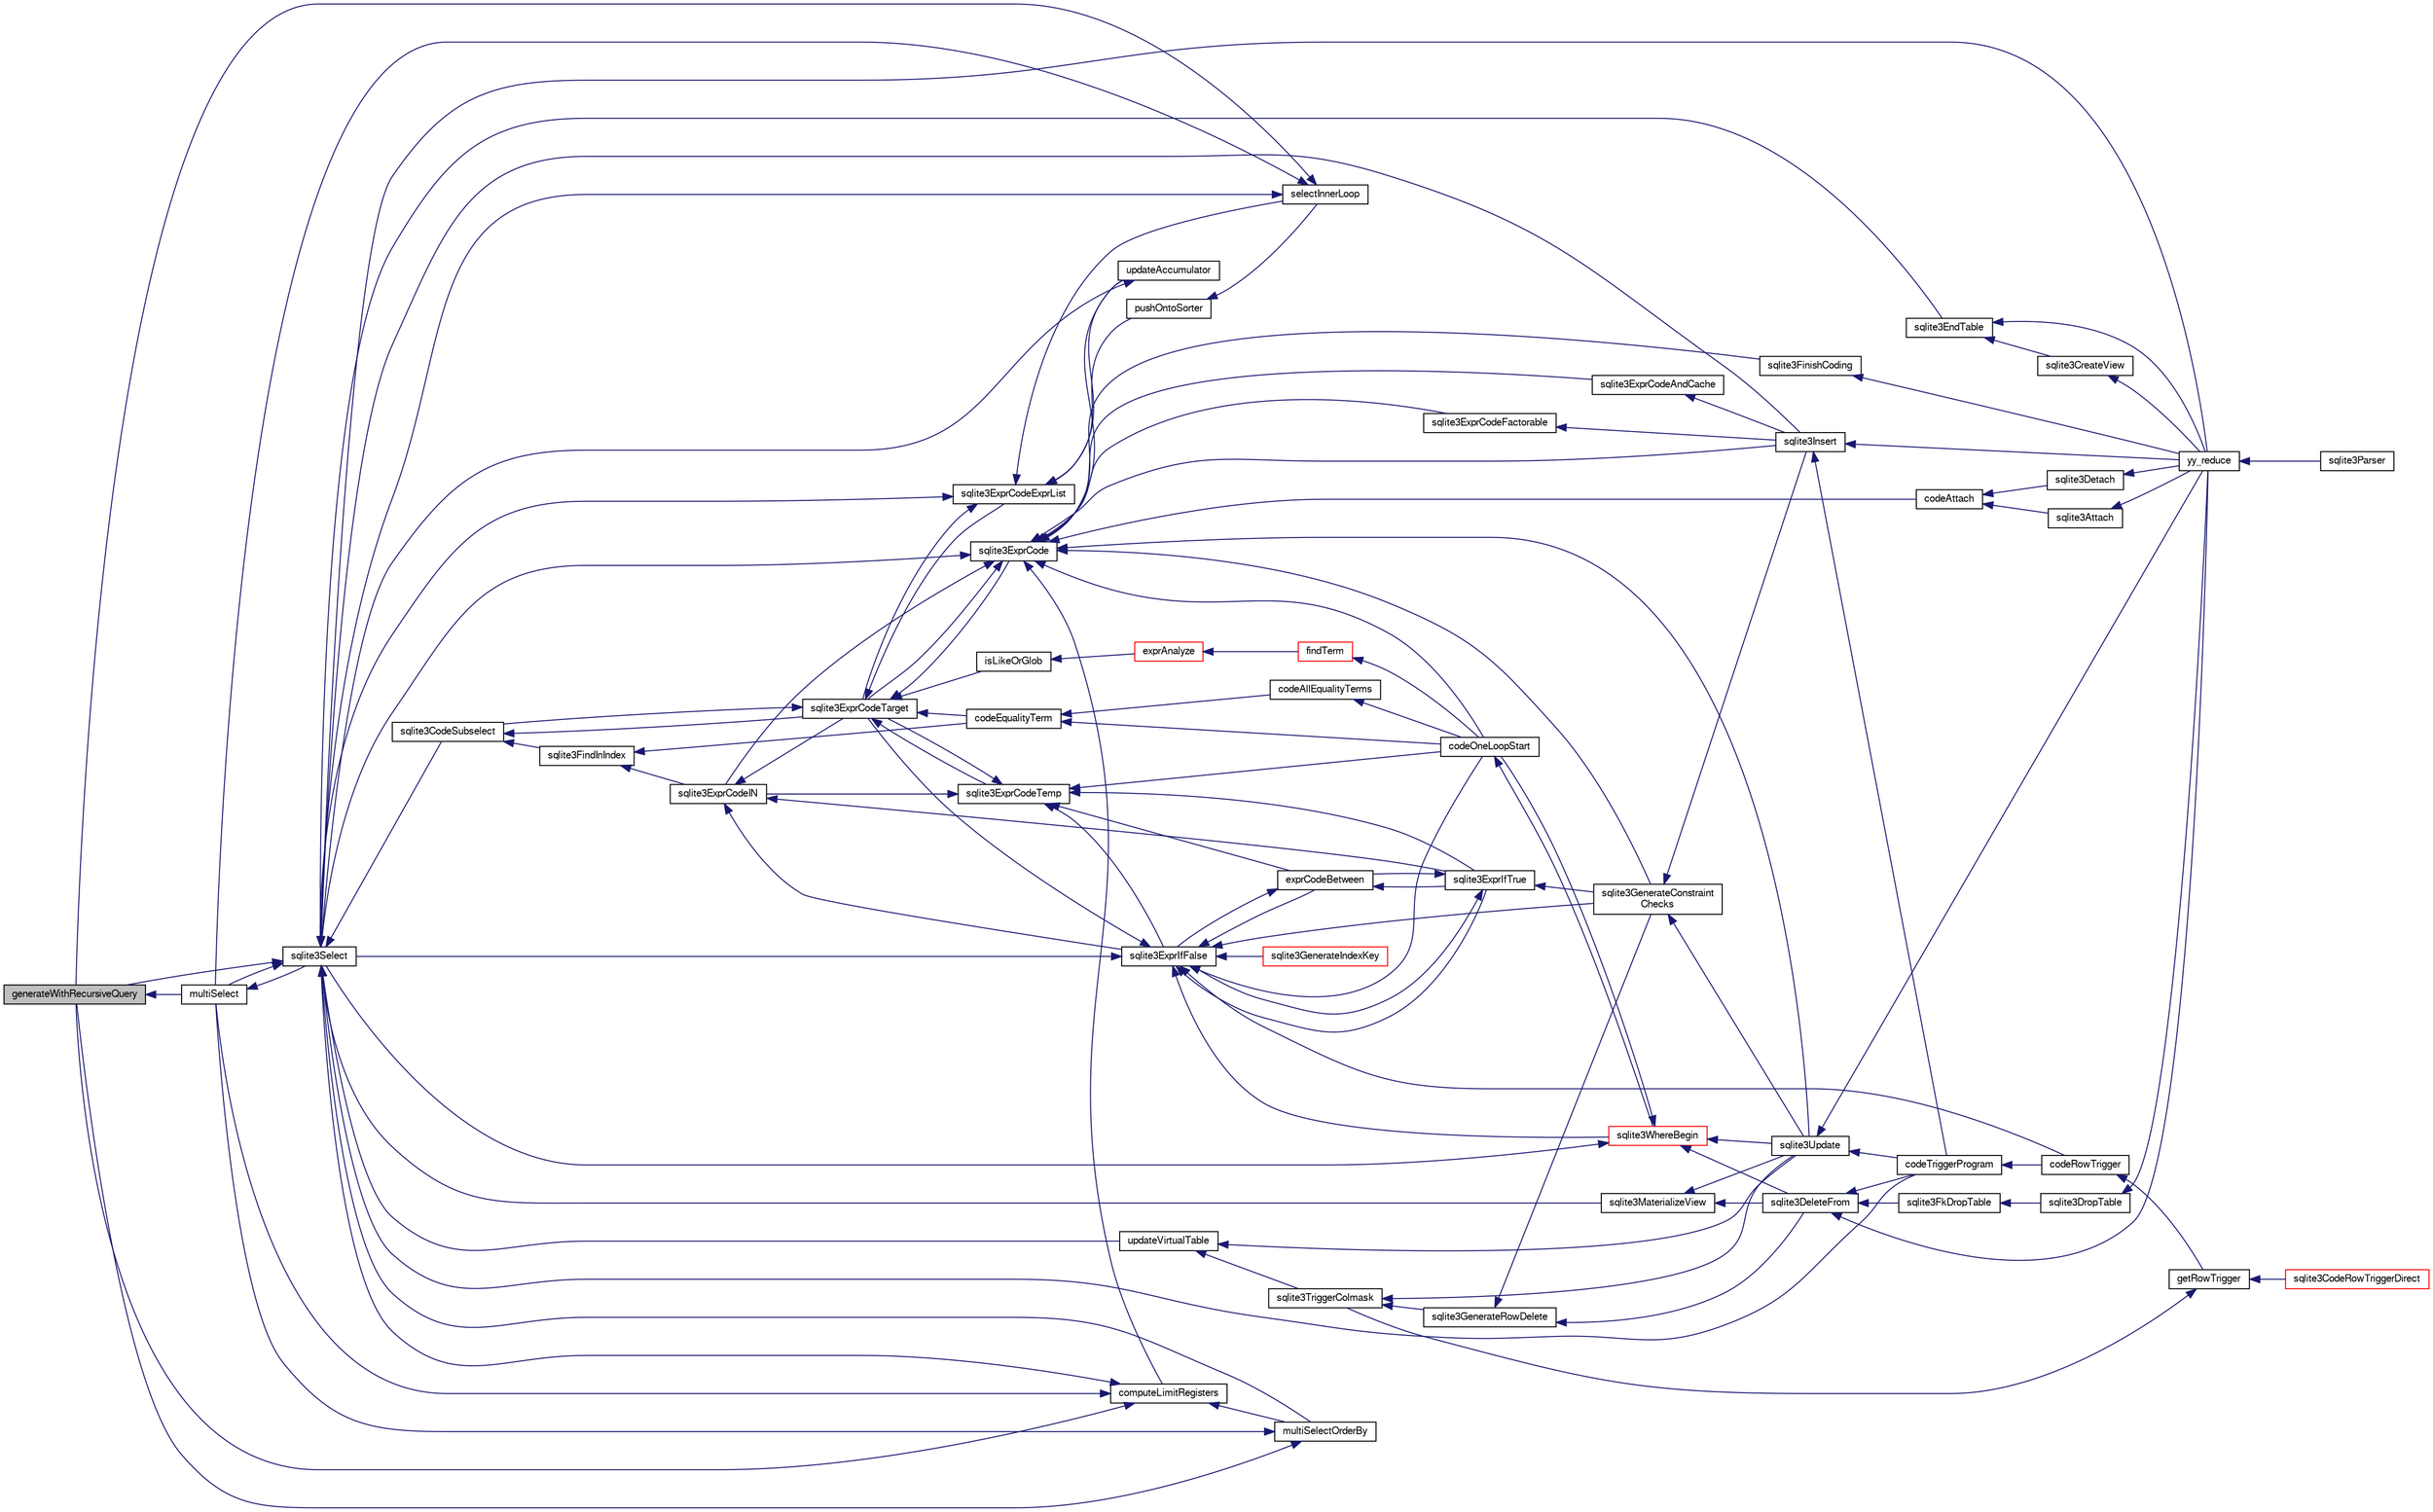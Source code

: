 digraph "generateWithRecursiveQuery"
{
  edge [fontname="FreeSans",fontsize="10",labelfontname="FreeSans",labelfontsize="10"];
  node [fontname="FreeSans",fontsize="10",shape=record];
  rankdir="LR";
  Node126090 [label="generateWithRecursiveQuery",height=0.2,width=0.4,color="black", fillcolor="grey75", style="filled", fontcolor="black"];
  Node126090 -> Node126091 [dir="back",color="midnightblue",fontsize="10",style="solid",fontname="FreeSans"];
  Node126091 [label="multiSelect",height=0.2,width=0.4,color="black", fillcolor="white", style="filled",URL="$sqlite3_8c.html#a6456c61f3d9b2389738753cedfa24fa7"];
  Node126091 -> Node126092 [dir="back",color="midnightblue",fontsize="10",style="solid",fontname="FreeSans"];
  Node126092 [label="sqlite3Select",height=0.2,width=0.4,color="black", fillcolor="white", style="filled",URL="$sqlite3_8c.html#a2465ee8c956209ba4b272477b7c21a45"];
  Node126092 -> Node126093 [dir="back",color="midnightblue",fontsize="10",style="solid",fontname="FreeSans"];
  Node126093 [label="sqlite3CodeSubselect",height=0.2,width=0.4,color="black", fillcolor="white", style="filled",URL="$sqlite3_8c.html#aa69b46d2204a1d1b110107a1be12ee0c"];
  Node126093 -> Node126094 [dir="back",color="midnightblue",fontsize="10",style="solid",fontname="FreeSans"];
  Node126094 [label="sqlite3FindInIndex",height=0.2,width=0.4,color="black", fillcolor="white", style="filled",URL="$sqlite3_8c.html#af7d8c56ab0231f44bb5f87b3fafeffb2"];
  Node126094 -> Node126095 [dir="back",color="midnightblue",fontsize="10",style="solid",fontname="FreeSans"];
  Node126095 [label="sqlite3ExprCodeIN",height=0.2,width=0.4,color="black", fillcolor="white", style="filled",URL="$sqlite3_8c.html#ad9cf4f5b5ffb90c24a4a0900c8626193"];
  Node126095 -> Node126096 [dir="back",color="midnightblue",fontsize="10",style="solid",fontname="FreeSans"];
  Node126096 [label="sqlite3ExprCodeTarget",height=0.2,width=0.4,color="black", fillcolor="white", style="filled",URL="$sqlite3_8c.html#a4f308397a0a3ed299ed31aaa1ae2a293"];
  Node126096 -> Node126093 [dir="back",color="midnightblue",fontsize="10",style="solid",fontname="FreeSans"];
  Node126096 -> Node126097 [dir="back",color="midnightblue",fontsize="10",style="solid",fontname="FreeSans"];
  Node126097 [label="sqlite3ExprCodeTemp",height=0.2,width=0.4,color="black", fillcolor="white", style="filled",URL="$sqlite3_8c.html#a3bc5c1ccb3c5851847e2aeb4a84ae1fc"];
  Node126097 -> Node126095 [dir="back",color="midnightblue",fontsize="10",style="solid",fontname="FreeSans"];
  Node126097 -> Node126096 [dir="back",color="midnightblue",fontsize="10",style="solid",fontname="FreeSans"];
  Node126097 -> Node126098 [dir="back",color="midnightblue",fontsize="10",style="solid",fontname="FreeSans"];
  Node126098 [label="exprCodeBetween",height=0.2,width=0.4,color="black", fillcolor="white", style="filled",URL="$sqlite3_8c.html#abd053493214542bca8f406f42145d173"];
  Node126098 -> Node126099 [dir="back",color="midnightblue",fontsize="10",style="solid",fontname="FreeSans"];
  Node126099 [label="sqlite3ExprIfTrue",height=0.2,width=0.4,color="black", fillcolor="white", style="filled",URL="$sqlite3_8c.html#ad93a55237c23e1b743ab1f59df1a1444"];
  Node126099 -> Node126098 [dir="back",color="midnightblue",fontsize="10",style="solid",fontname="FreeSans"];
  Node126099 -> Node126100 [dir="back",color="midnightblue",fontsize="10",style="solid",fontname="FreeSans"];
  Node126100 [label="sqlite3ExprIfFalse",height=0.2,width=0.4,color="black", fillcolor="white", style="filled",URL="$sqlite3_8c.html#af97ecccb5d56e321e118414b08f65b71"];
  Node126100 -> Node126096 [dir="back",color="midnightblue",fontsize="10",style="solid",fontname="FreeSans"];
  Node126100 -> Node126098 [dir="back",color="midnightblue",fontsize="10",style="solid",fontname="FreeSans"];
  Node126100 -> Node126099 [dir="back",color="midnightblue",fontsize="10",style="solid",fontname="FreeSans"];
  Node126100 -> Node126101 [dir="back",color="midnightblue",fontsize="10",style="solid",fontname="FreeSans"];
  Node126101 [label="sqlite3GenerateIndexKey",height=0.2,width=0.4,color="red", fillcolor="white", style="filled",URL="$sqlite3_8c.html#ab85ac93d5c5e6760f45f07897be7f272"];
  Node126100 -> Node126127 [dir="back",color="midnightblue",fontsize="10",style="solid",fontname="FreeSans"];
  Node126127 [label="sqlite3GenerateConstraint\lChecks",height=0.2,width=0.4,color="black", fillcolor="white", style="filled",URL="$sqlite3_8c.html#aef639c1e6a0c0a67ca6e7690ad931bd2"];
  Node126127 -> Node126125 [dir="back",color="midnightblue",fontsize="10",style="solid",fontname="FreeSans"];
  Node126125 [label="sqlite3Insert",height=0.2,width=0.4,color="black", fillcolor="white", style="filled",URL="$sqlite3_8c.html#a5b17c9c2000bae6bdff8e6be48d7dc2b"];
  Node126125 -> Node126118 [dir="back",color="midnightblue",fontsize="10",style="solid",fontname="FreeSans"];
  Node126118 [label="codeTriggerProgram",height=0.2,width=0.4,color="black", fillcolor="white", style="filled",URL="$sqlite3_8c.html#a120801f59d9281d201d2ff4b2606836e"];
  Node126118 -> Node126119 [dir="back",color="midnightblue",fontsize="10",style="solid",fontname="FreeSans"];
  Node126119 [label="codeRowTrigger",height=0.2,width=0.4,color="black", fillcolor="white", style="filled",URL="$sqlite3_8c.html#a463cea5aaaf388b560b206570a0022fc"];
  Node126119 -> Node126120 [dir="back",color="midnightblue",fontsize="10",style="solid",fontname="FreeSans"];
  Node126120 [label="getRowTrigger",height=0.2,width=0.4,color="black", fillcolor="white", style="filled",URL="$sqlite3_8c.html#a69626ef20b540d1a2b19cf56f3f45689"];
  Node126120 -> Node126121 [dir="back",color="midnightblue",fontsize="10",style="solid",fontname="FreeSans"];
  Node126121 [label="sqlite3CodeRowTriggerDirect",height=0.2,width=0.4,color="red", fillcolor="white", style="filled",URL="$sqlite3_8c.html#ad92829f9001bcf89a0299dad5a48acd4"];
  Node126120 -> Node126126 [dir="back",color="midnightblue",fontsize="10",style="solid",fontname="FreeSans"];
  Node126126 [label="sqlite3TriggerColmask",height=0.2,width=0.4,color="black", fillcolor="white", style="filled",URL="$sqlite3_8c.html#acace8e99e37ae5e84ea03c65e820c540"];
  Node126126 -> Node126114 [dir="back",color="midnightblue",fontsize="10",style="solid",fontname="FreeSans"];
  Node126114 [label="sqlite3GenerateRowDelete",height=0.2,width=0.4,color="black", fillcolor="white", style="filled",URL="$sqlite3_8c.html#a2c76cbf3027fc18fdbb8cb4cd96b77d9"];
  Node126114 -> Node126115 [dir="back",color="midnightblue",fontsize="10",style="solid",fontname="FreeSans"];
  Node126115 [label="sqlite3DeleteFrom",height=0.2,width=0.4,color="black", fillcolor="white", style="filled",URL="$sqlite3_8c.html#ab9b4b45349188b49eabb23f94608a091"];
  Node126115 -> Node126116 [dir="back",color="midnightblue",fontsize="10",style="solid",fontname="FreeSans"];
  Node126116 [label="sqlite3FkDropTable",height=0.2,width=0.4,color="black", fillcolor="white", style="filled",URL="$sqlite3_8c.html#a1218c6fc74e89152ceaa4760e82f5ef9"];
  Node126116 -> Node126117 [dir="back",color="midnightblue",fontsize="10",style="solid",fontname="FreeSans"];
  Node126117 [label="sqlite3DropTable",height=0.2,width=0.4,color="black", fillcolor="white", style="filled",URL="$sqlite3_8c.html#a5534f77364b5568783c0e50db3c9defb"];
  Node126117 -> Node126105 [dir="back",color="midnightblue",fontsize="10",style="solid",fontname="FreeSans"];
  Node126105 [label="yy_reduce",height=0.2,width=0.4,color="black", fillcolor="white", style="filled",URL="$sqlite3_8c.html#a7c419a9b25711c666a9a2449ef377f14"];
  Node126105 -> Node126106 [dir="back",color="midnightblue",fontsize="10",style="solid",fontname="FreeSans"];
  Node126106 [label="sqlite3Parser",height=0.2,width=0.4,color="black", fillcolor="white", style="filled",URL="$sqlite3_8c.html#a0327d71a5fabe0b6a343d78a2602e72a"];
  Node126115 -> Node126118 [dir="back",color="midnightblue",fontsize="10",style="solid",fontname="FreeSans"];
  Node126115 -> Node126105 [dir="back",color="midnightblue",fontsize="10",style="solid",fontname="FreeSans"];
  Node126114 -> Node126127 [dir="back",color="midnightblue",fontsize="10",style="solid",fontname="FreeSans"];
  Node126126 -> Node126123 [dir="back",color="midnightblue",fontsize="10",style="solid",fontname="FreeSans"];
  Node126123 [label="sqlite3Update",height=0.2,width=0.4,color="black", fillcolor="white", style="filled",URL="$sqlite3_8c.html#ac5aa67c46e8cc8174566fabe6809fafa"];
  Node126123 -> Node126118 [dir="back",color="midnightblue",fontsize="10",style="solid",fontname="FreeSans"];
  Node126123 -> Node126105 [dir="back",color="midnightblue",fontsize="10",style="solid",fontname="FreeSans"];
  Node126125 -> Node126105 [dir="back",color="midnightblue",fontsize="10",style="solid",fontname="FreeSans"];
  Node126127 -> Node126123 [dir="back",color="midnightblue",fontsize="10",style="solid",fontname="FreeSans"];
  Node126100 -> Node126092 [dir="back",color="midnightblue",fontsize="10",style="solid",fontname="FreeSans"];
  Node126100 -> Node126119 [dir="back",color="midnightblue",fontsize="10",style="solid",fontname="FreeSans"];
  Node126100 -> Node126133 [dir="back",color="midnightblue",fontsize="10",style="solid",fontname="FreeSans"];
  Node126133 [label="codeOneLoopStart",height=0.2,width=0.4,color="black", fillcolor="white", style="filled",URL="$sqlite3_8c.html#aa868875120b151c169cc79139ed6e008"];
  Node126133 -> Node126130 [dir="back",color="midnightblue",fontsize="10",style="solid",fontname="FreeSans"];
  Node126130 [label="sqlite3WhereBegin",height=0.2,width=0.4,color="red", fillcolor="white", style="filled",URL="$sqlite3_8c.html#acad049f5c9a96a8118cffd5e5ce89f7c"];
  Node126130 -> Node126115 [dir="back",color="midnightblue",fontsize="10",style="solid",fontname="FreeSans"];
  Node126130 -> Node126092 [dir="back",color="midnightblue",fontsize="10",style="solid",fontname="FreeSans"];
  Node126130 -> Node126123 [dir="back",color="midnightblue",fontsize="10",style="solid",fontname="FreeSans"];
  Node126130 -> Node126133 [dir="back",color="midnightblue",fontsize="10",style="solid",fontname="FreeSans"];
  Node126100 -> Node126130 [dir="back",color="midnightblue",fontsize="10",style="solid",fontname="FreeSans"];
  Node126099 -> Node126127 [dir="back",color="midnightblue",fontsize="10",style="solid",fontname="FreeSans"];
  Node126098 -> Node126100 [dir="back",color="midnightblue",fontsize="10",style="solid",fontname="FreeSans"];
  Node126097 -> Node126099 [dir="back",color="midnightblue",fontsize="10",style="solid",fontname="FreeSans"];
  Node126097 -> Node126100 [dir="back",color="midnightblue",fontsize="10",style="solid",fontname="FreeSans"];
  Node126097 -> Node126133 [dir="back",color="midnightblue",fontsize="10",style="solid",fontname="FreeSans"];
  Node126096 -> Node126134 [dir="back",color="midnightblue",fontsize="10",style="solid",fontname="FreeSans"];
  Node126134 [label="sqlite3ExprCode",height=0.2,width=0.4,color="black", fillcolor="white", style="filled",URL="$sqlite3_8c.html#a75f270fb0b111b86924cca4ea507b417"];
  Node126134 -> Node126095 [dir="back",color="midnightblue",fontsize="10",style="solid",fontname="FreeSans"];
  Node126134 -> Node126096 [dir="back",color="midnightblue",fontsize="10",style="solid",fontname="FreeSans"];
  Node126134 -> Node126135 [dir="back",color="midnightblue",fontsize="10",style="solid",fontname="FreeSans"];
  Node126135 [label="sqlite3ExprCodeFactorable",height=0.2,width=0.4,color="black", fillcolor="white", style="filled",URL="$sqlite3_8c.html#a843f7fd58eec5a683c1fd8435fcd1e84"];
  Node126135 -> Node126125 [dir="back",color="midnightblue",fontsize="10",style="solid",fontname="FreeSans"];
  Node126134 -> Node126136 [dir="back",color="midnightblue",fontsize="10",style="solid",fontname="FreeSans"];
  Node126136 [label="sqlite3ExprCodeAndCache",height=0.2,width=0.4,color="black", fillcolor="white", style="filled",URL="$sqlite3_8c.html#ae3e46527d9b7fc9cb9236d21a5e6b1d8"];
  Node126136 -> Node126125 [dir="back",color="midnightblue",fontsize="10",style="solid",fontname="FreeSans"];
  Node126134 -> Node126137 [dir="back",color="midnightblue",fontsize="10",style="solid",fontname="FreeSans"];
  Node126137 [label="codeAttach",height=0.2,width=0.4,color="black", fillcolor="white", style="filled",URL="$sqlite3_8c.html#ade4e9e30d828a19c191fdcb098676d5b"];
  Node126137 -> Node126138 [dir="back",color="midnightblue",fontsize="10",style="solid",fontname="FreeSans"];
  Node126138 [label="sqlite3Detach",height=0.2,width=0.4,color="black", fillcolor="white", style="filled",URL="$sqlite3_8c.html#ab1a5a0b01c7560aef5e0b8603a68747d"];
  Node126138 -> Node126105 [dir="back",color="midnightblue",fontsize="10",style="solid",fontname="FreeSans"];
  Node126137 -> Node126139 [dir="back",color="midnightblue",fontsize="10",style="solid",fontname="FreeSans"];
  Node126139 [label="sqlite3Attach",height=0.2,width=0.4,color="black", fillcolor="white", style="filled",URL="$sqlite3_8c.html#ae0907fe0b43cc1b4c7e6a16213e8546f"];
  Node126139 -> Node126105 [dir="back",color="midnightblue",fontsize="10",style="solid",fontname="FreeSans"];
  Node126134 -> Node126140 [dir="back",color="midnightblue",fontsize="10",style="solid",fontname="FreeSans"];
  Node126140 [label="sqlite3FinishCoding",height=0.2,width=0.4,color="black", fillcolor="white", style="filled",URL="$sqlite3_8c.html#a651bc5b446c276c092705856d995b278"];
  Node126140 -> Node126105 [dir="back",color="midnightblue",fontsize="10",style="solid",fontname="FreeSans"];
  Node126134 -> Node126125 [dir="back",color="midnightblue",fontsize="10",style="solid",fontname="FreeSans"];
  Node126134 -> Node126127 [dir="back",color="midnightblue",fontsize="10",style="solid",fontname="FreeSans"];
  Node126134 -> Node126141 [dir="back",color="midnightblue",fontsize="10",style="solid",fontname="FreeSans"];
  Node126141 [label="computeLimitRegisters",height=0.2,width=0.4,color="black", fillcolor="white", style="filled",URL="$sqlite3_8c.html#ae9d37055e4905929b6f6cda5461e2f37"];
  Node126141 -> Node126090 [dir="back",color="midnightblue",fontsize="10",style="solid",fontname="FreeSans"];
  Node126141 -> Node126091 [dir="back",color="midnightblue",fontsize="10",style="solid",fontname="FreeSans"];
  Node126141 -> Node126142 [dir="back",color="midnightblue",fontsize="10",style="solid",fontname="FreeSans"];
  Node126142 [label="multiSelectOrderBy",height=0.2,width=0.4,color="black", fillcolor="white", style="filled",URL="$sqlite3_8c.html#afcdb8488c6f4dfdadaf9f04bca35b808"];
  Node126142 -> Node126090 [dir="back",color="midnightblue",fontsize="10",style="solid",fontname="FreeSans"];
  Node126142 -> Node126091 [dir="back",color="midnightblue",fontsize="10",style="solid",fontname="FreeSans"];
  Node126141 -> Node126092 [dir="back",color="midnightblue",fontsize="10",style="solid",fontname="FreeSans"];
  Node126134 -> Node126143 [dir="back",color="midnightblue",fontsize="10",style="solid",fontname="FreeSans"];
  Node126143 [label="updateAccumulator",height=0.2,width=0.4,color="black", fillcolor="white", style="filled",URL="$sqlite3_8c.html#a1681660dd3ecd50c8727d6e56a537bd9"];
  Node126143 -> Node126092 [dir="back",color="midnightblue",fontsize="10",style="solid",fontname="FreeSans"];
  Node126134 -> Node126092 [dir="back",color="midnightblue",fontsize="10",style="solid",fontname="FreeSans"];
  Node126134 -> Node126123 [dir="back",color="midnightblue",fontsize="10",style="solid",fontname="FreeSans"];
  Node126134 -> Node126133 [dir="back",color="midnightblue",fontsize="10",style="solid",fontname="FreeSans"];
  Node126096 -> Node126144 [dir="back",color="midnightblue",fontsize="10",style="solid",fontname="FreeSans"];
  Node126144 [label="sqlite3ExprCodeExprList",height=0.2,width=0.4,color="black", fillcolor="white", style="filled",URL="$sqlite3_8c.html#a05b2b3dc3de7565de24eb3a2ff4e9566"];
  Node126144 -> Node126096 [dir="back",color="midnightblue",fontsize="10",style="solid",fontname="FreeSans"];
  Node126144 -> Node126145 [dir="back",color="midnightblue",fontsize="10",style="solid",fontname="FreeSans"];
  Node126145 [label="pushOntoSorter",height=0.2,width=0.4,color="black", fillcolor="white", style="filled",URL="$sqlite3_8c.html#a4555397beb584a386e7739cf022a6651"];
  Node126145 -> Node126146 [dir="back",color="midnightblue",fontsize="10",style="solid",fontname="FreeSans"];
  Node126146 [label="selectInnerLoop",height=0.2,width=0.4,color="black", fillcolor="white", style="filled",URL="$sqlite3_8c.html#ababe0933661ebe67eb0e6074bb1fd411"];
  Node126146 -> Node126090 [dir="back",color="midnightblue",fontsize="10",style="solid",fontname="FreeSans"];
  Node126146 -> Node126091 [dir="back",color="midnightblue",fontsize="10",style="solid",fontname="FreeSans"];
  Node126146 -> Node126092 [dir="back",color="midnightblue",fontsize="10",style="solid",fontname="FreeSans"];
  Node126144 -> Node126146 [dir="back",color="midnightblue",fontsize="10",style="solid",fontname="FreeSans"];
  Node126144 -> Node126143 [dir="back",color="midnightblue",fontsize="10",style="solid",fontname="FreeSans"];
  Node126144 -> Node126092 [dir="back",color="midnightblue",fontsize="10",style="solid",fontname="FreeSans"];
  Node126096 -> Node126147 [dir="back",color="midnightblue",fontsize="10",style="solid",fontname="FreeSans"];
  Node126147 [label="isLikeOrGlob",height=0.2,width=0.4,color="black", fillcolor="white", style="filled",URL="$sqlite3_8c.html#a6c38e495198bf8976f68d1a6ebd74a50"];
  Node126147 -> Node126148 [dir="back",color="midnightblue",fontsize="10",style="solid",fontname="FreeSans"];
  Node126148 [label="exprAnalyze",height=0.2,width=0.4,color="red", fillcolor="white", style="filled",URL="$sqlite3_8c.html#acb10e48c9a4184a4edd9bfd5b14ad0b7"];
  Node126148 -> Node126149 [dir="back",color="midnightblue",fontsize="10",style="solid",fontname="FreeSans"];
  Node126149 [label="findTerm",height=0.2,width=0.4,color="red", fillcolor="white", style="filled",URL="$sqlite3_8c.html#af26eb1eed85001fcf29fa189b631ac4b"];
  Node126149 -> Node126133 [dir="back",color="midnightblue",fontsize="10",style="solid",fontname="FreeSans"];
  Node126096 -> Node126156 [dir="back",color="midnightblue",fontsize="10",style="solid",fontname="FreeSans"];
  Node126156 [label="codeEqualityTerm",height=0.2,width=0.4,color="black", fillcolor="white", style="filled",URL="$sqlite3_8c.html#ad88a57073f031452c9843e97f15acc47"];
  Node126156 -> Node126157 [dir="back",color="midnightblue",fontsize="10",style="solid",fontname="FreeSans"];
  Node126157 [label="codeAllEqualityTerms",height=0.2,width=0.4,color="black", fillcolor="white", style="filled",URL="$sqlite3_8c.html#a3095598b812500a4efe41bf17cd49381"];
  Node126157 -> Node126133 [dir="back",color="midnightblue",fontsize="10",style="solid",fontname="FreeSans"];
  Node126156 -> Node126133 [dir="back",color="midnightblue",fontsize="10",style="solid",fontname="FreeSans"];
  Node126095 -> Node126099 [dir="back",color="midnightblue",fontsize="10",style="solid",fontname="FreeSans"];
  Node126095 -> Node126100 [dir="back",color="midnightblue",fontsize="10",style="solid",fontname="FreeSans"];
  Node126094 -> Node126156 [dir="back",color="midnightblue",fontsize="10",style="solid",fontname="FreeSans"];
  Node126093 -> Node126096 [dir="back",color="midnightblue",fontsize="10",style="solid",fontname="FreeSans"];
  Node126092 -> Node126108 [dir="back",color="midnightblue",fontsize="10",style="solid",fontname="FreeSans"];
  Node126108 [label="sqlite3EndTable",height=0.2,width=0.4,color="black", fillcolor="white", style="filled",URL="$sqlite3_8c.html#a7b5f2c66c0f0b6f819d970ca389768b0"];
  Node126108 -> Node126109 [dir="back",color="midnightblue",fontsize="10",style="solid",fontname="FreeSans"];
  Node126109 [label="sqlite3CreateView",height=0.2,width=0.4,color="black", fillcolor="white", style="filled",URL="$sqlite3_8c.html#a9d85cb00ff71dee5cd9a019503a6982e"];
  Node126109 -> Node126105 [dir="back",color="midnightblue",fontsize="10",style="solid",fontname="FreeSans"];
  Node126108 -> Node126105 [dir="back",color="midnightblue",fontsize="10",style="solid",fontname="FreeSans"];
  Node126092 -> Node126158 [dir="back",color="midnightblue",fontsize="10",style="solid",fontname="FreeSans"];
  Node126158 [label="sqlite3MaterializeView",height=0.2,width=0.4,color="black", fillcolor="white", style="filled",URL="$sqlite3_8c.html#a4557984b0b75f998fb0c3f231c9b1def"];
  Node126158 -> Node126115 [dir="back",color="midnightblue",fontsize="10",style="solid",fontname="FreeSans"];
  Node126158 -> Node126123 [dir="back",color="midnightblue",fontsize="10",style="solid",fontname="FreeSans"];
  Node126092 -> Node126125 [dir="back",color="midnightblue",fontsize="10",style="solid",fontname="FreeSans"];
  Node126092 -> Node126090 [dir="back",color="midnightblue",fontsize="10",style="solid",fontname="FreeSans"];
  Node126092 -> Node126091 [dir="back",color="midnightblue",fontsize="10",style="solid",fontname="FreeSans"];
  Node126092 -> Node126142 [dir="back",color="midnightblue",fontsize="10",style="solid",fontname="FreeSans"];
  Node126092 -> Node126118 [dir="back",color="midnightblue",fontsize="10",style="solid",fontname="FreeSans"];
  Node126092 -> Node126159 [dir="back",color="midnightblue",fontsize="10",style="solid",fontname="FreeSans"];
  Node126159 [label="updateVirtualTable",height=0.2,width=0.4,color="black", fillcolor="white", style="filled",URL="$sqlite3_8c.html#a740220531db9293c39a2cdd7da3f74e1"];
  Node126159 -> Node126126 [dir="back",color="midnightblue",fontsize="10",style="solid",fontname="FreeSans"];
  Node126159 -> Node126123 [dir="back",color="midnightblue",fontsize="10",style="solid",fontname="FreeSans"];
  Node126092 -> Node126105 [dir="back",color="midnightblue",fontsize="10",style="solid",fontname="FreeSans"];
}
